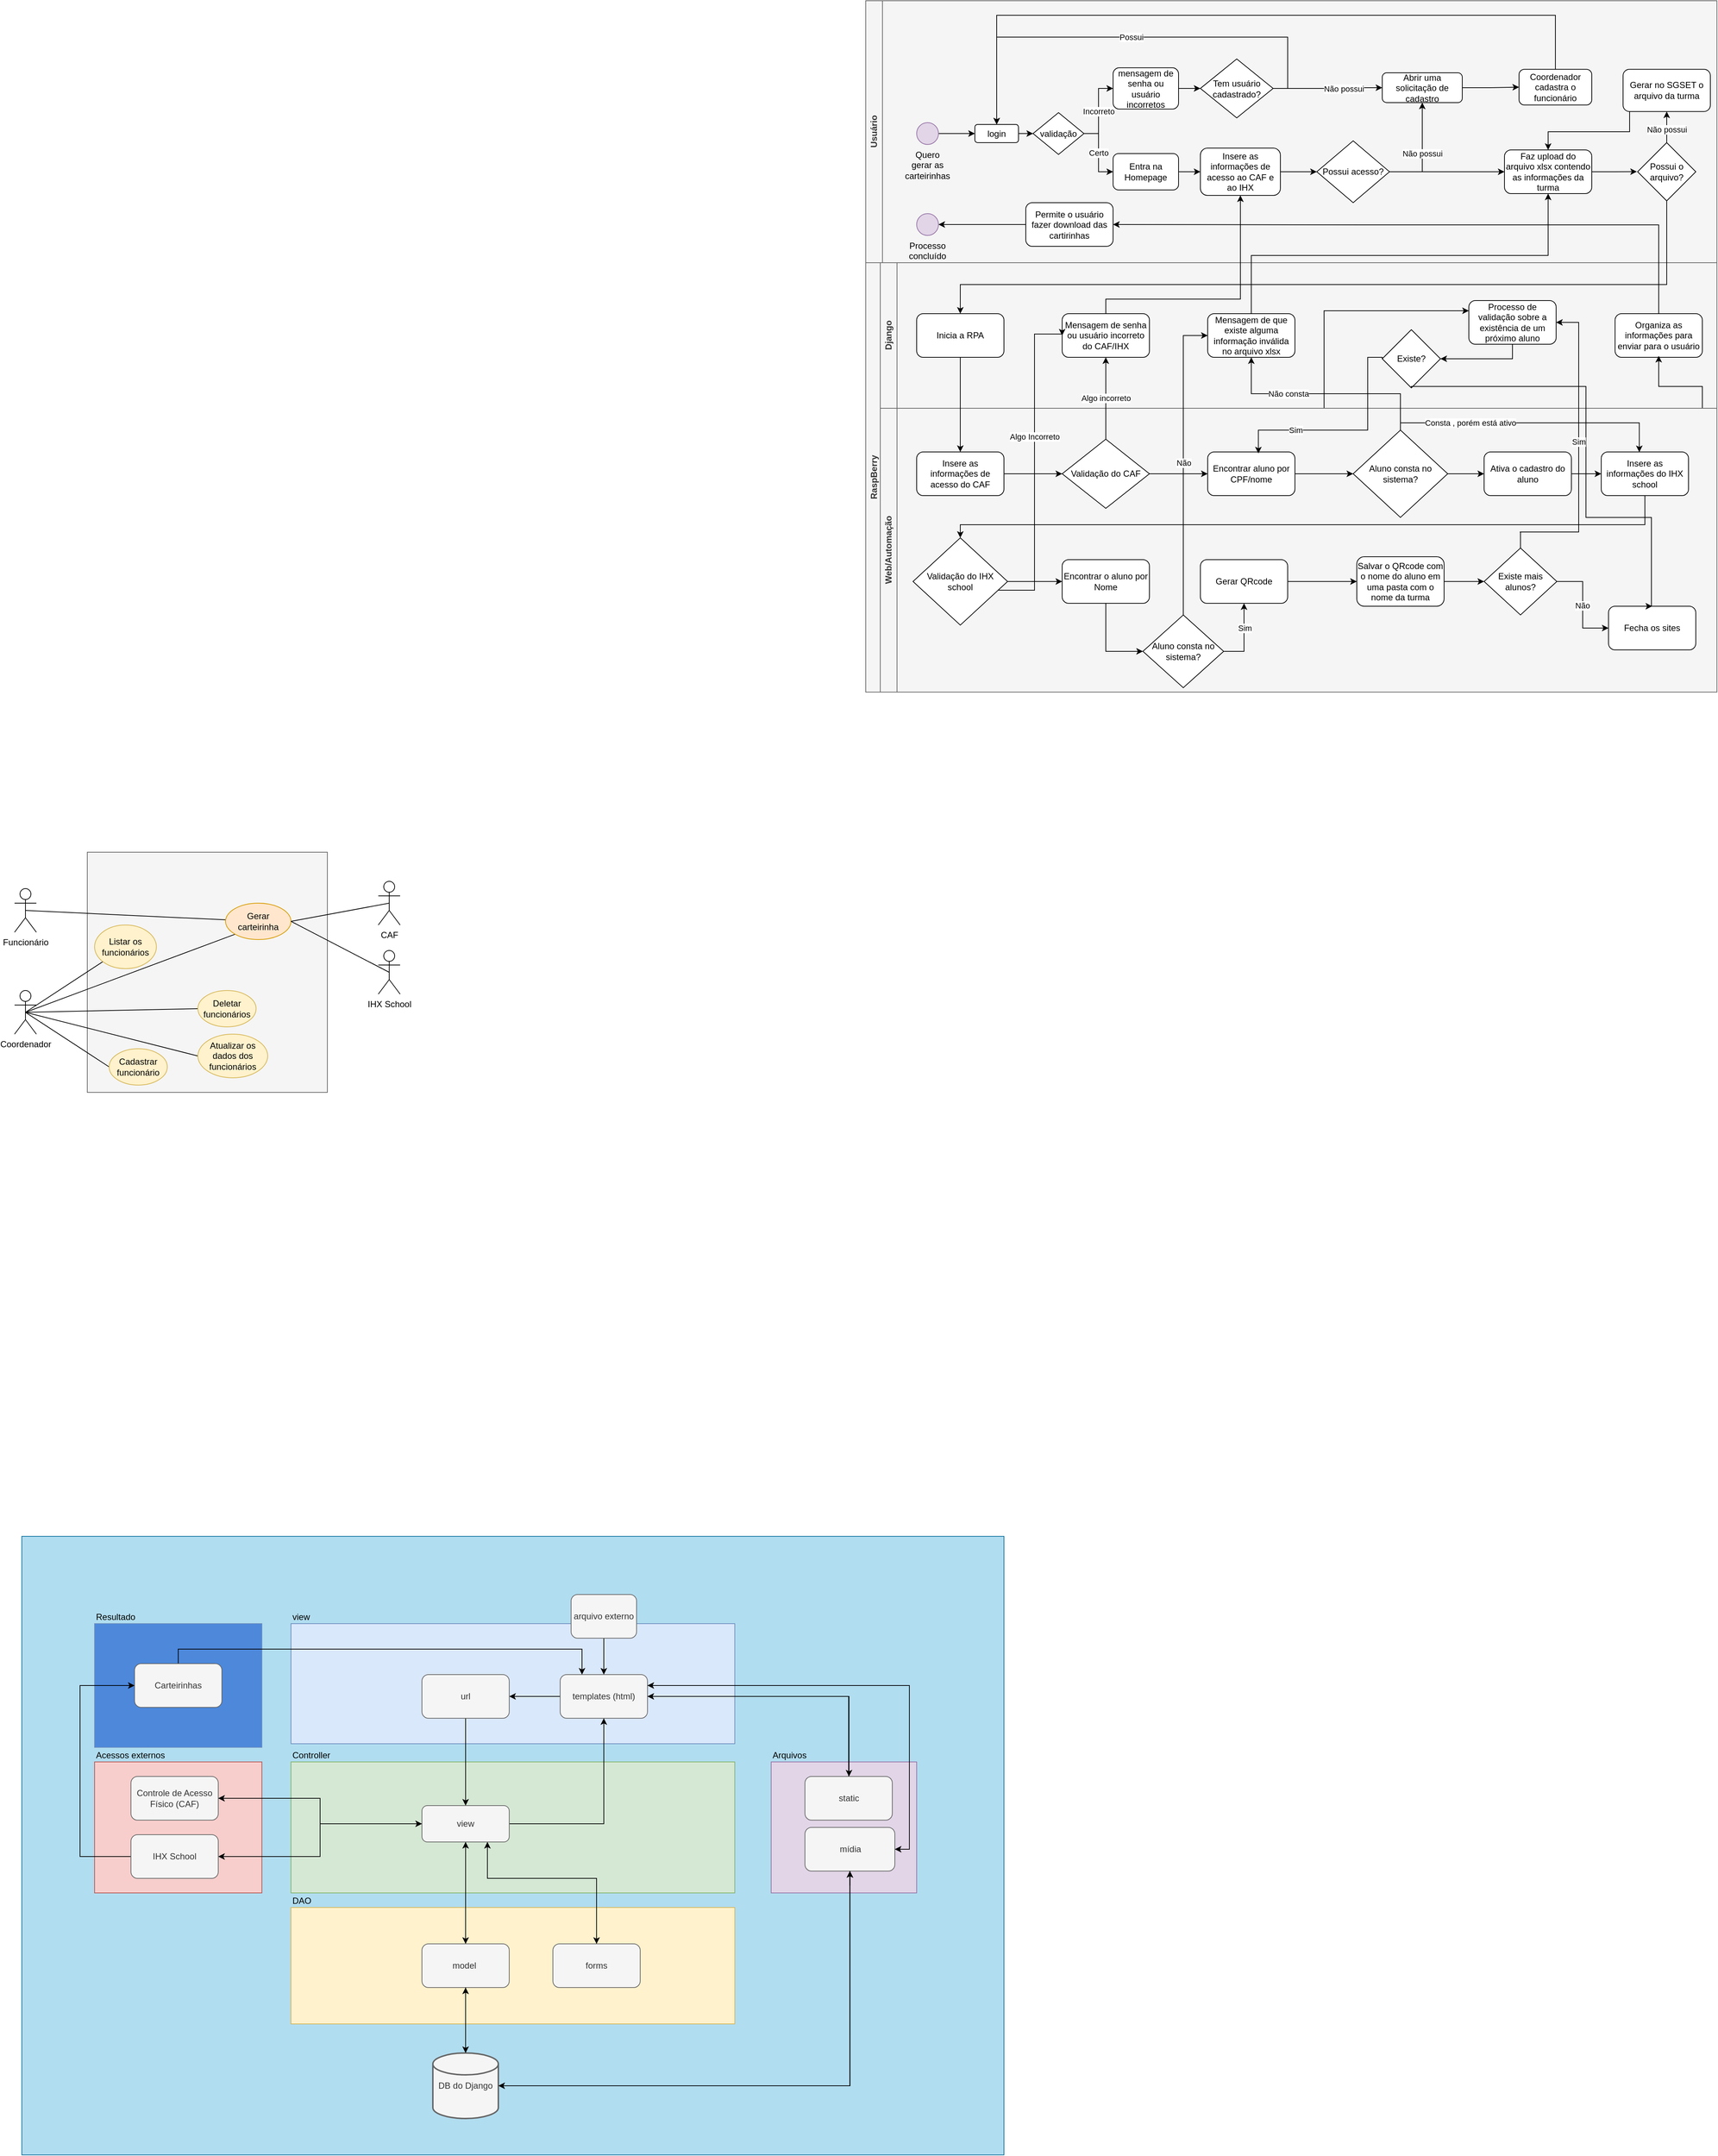 <mxfile version="24.7.7">
  <diagram name="Página-1" id="K47cS8L8qyV7MDAkbp4L">
    <mxGraphModel dx="1588" dy="3178" grid="1" gridSize="10" guides="1" tooltips="1" connect="1" arrows="1" fold="1" page="1" pageScale="1" pageWidth="827" pageHeight="1169" math="0" shadow="0">
      <root>
        <mxCell id="0" />
        <mxCell id="1" parent="0" />
        <mxCell id="-la2WB_F8Vb8T7POJKiH-5" value="" style="whiteSpace=wrap;html=1;aspect=fixed;fillColor=#f5f5f5;fontColor=#333333;strokeColor=#666666;" parent="1" vertex="1">
          <mxGeometry x="280" y="-1030" width="330" height="330" as="geometry" />
        </mxCell>
        <mxCell id="zuKYI21qZRDiknx12uTm-1" value="" style="rounded=0;whiteSpace=wrap;html=1;fillColor=#b1ddf0;strokeColor=#10739e;" parent="1" vertex="1">
          <mxGeometry x="190" y="-90" width="1350" height="850" as="geometry" />
        </mxCell>
        <mxCell id="qqIw4BZbV4iG1Tn0gZxv-82" value="Resultado" style="rounded=0;whiteSpace=wrap;html=1;fillColor=#4d88db;strokeColor=#6c8ebf;labelPosition=center;verticalLabelPosition=top;align=left;verticalAlign=bottom;" parent="1" vertex="1">
          <mxGeometry x="290" y="30" width="230" height="170" as="geometry" />
        </mxCell>
        <mxCell id="qqIw4BZbV4iG1Tn0gZxv-72" value="Acessos externos" style="rounded=0;whiteSpace=wrap;html=1;fillColor=#f8cecc;strokeColor=#b85450;labelPosition=center;verticalLabelPosition=top;align=left;verticalAlign=bottom;" parent="1" vertex="1">
          <mxGeometry x="290" y="220" width="230" height="180" as="geometry" />
        </mxCell>
        <mxCell id="qqIw4BZbV4iG1Tn0gZxv-50" value="Arquivos" style="rounded=0;whiteSpace=wrap;html=1;fillColor=#e1d5e7;strokeColor=#9673a6;labelPosition=center;verticalLabelPosition=top;align=left;verticalAlign=bottom;" parent="1" vertex="1">
          <mxGeometry x="1220" y="220" width="200" height="180" as="geometry" />
        </mxCell>
        <mxCell id="qqIw4BZbV4iG1Tn0gZxv-46" value="DAO" style="rounded=0;whiteSpace=wrap;html=1;fillColor=#fff2cc;strokeColor=#d6b656;labelPosition=center;verticalLabelPosition=top;align=left;verticalAlign=bottom;" parent="1" vertex="1">
          <mxGeometry x="560" y="420" width="610" height="160" as="geometry" />
        </mxCell>
        <mxCell id="qqIw4BZbV4iG1Tn0gZxv-44" value="Controller" style="rounded=0;whiteSpace=wrap;html=1;fillColor=#d5e8d4;strokeColor=#82b366;align=left;labelPosition=center;verticalLabelPosition=top;verticalAlign=bottom;" parent="1" vertex="1">
          <mxGeometry x="560" y="220" width="610" height="180" as="geometry" />
        </mxCell>
        <mxCell id="qqIw4BZbV4iG1Tn0gZxv-7" value="view" style="rounded=0;whiteSpace=wrap;html=1;fillColor=#dae8fc;strokeColor=#6c8ebf;align=left;labelPosition=center;verticalLabelPosition=top;verticalAlign=bottom;" parent="1" vertex="1">
          <mxGeometry x="560" y="30" width="610" height="165" as="geometry" />
        </mxCell>
        <mxCell id="qqIw4BZbV4iG1Tn0gZxv-38" style="edgeStyle=orthogonalEdgeStyle;rounded=0;orthogonalLoop=1;jettySize=auto;html=1;entryX=1;entryY=0.5;entryDx=0;entryDy=0;" parent="1" source="qqIw4BZbV4iG1Tn0gZxv-8" target="qqIw4BZbV4iG1Tn0gZxv-12" edge="1">
          <mxGeometry relative="1" as="geometry" />
        </mxCell>
        <mxCell id="qqIw4BZbV4iG1Tn0gZxv-48" style="edgeStyle=orthogonalEdgeStyle;rounded=0;orthogonalLoop=1;jettySize=auto;html=1;" parent="1" source="qqIw4BZbV4iG1Tn0gZxv-8" target="qqIw4BZbV4iG1Tn0gZxv-10" edge="1">
          <mxGeometry relative="1" as="geometry">
            <Array as="points">
              <mxPoint x="1327" y="130" />
            </Array>
          </mxGeometry>
        </mxCell>
        <mxCell id="qqIw4BZbV4iG1Tn0gZxv-63" style="edgeStyle=orthogonalEdgeStyle;rounded=0;orthogonalLoop=1;jettySize=auto;html=1;exitX=1;exitY=0.25;exitDx=0;exitDy=0;entryX=1;entryY=0.5;entryDx=0;entryDy=0;" parent="1" source="qqIw4BZbV4iG1Tn0gZxv-8" target="qqIw4BZbV4iG1Tn0gZxv-17" edge="1">
          <mxGeometry relative="1" as="geometry" />
        </mxCell>
        <mxCell id="qqIw4BZbV4iG1Tn0gZxv-8" value="templates (html)" style="rounded=1;whiteSpace=wrap;html=1;fillColor=#f5f5f5;fontColor=#333333;strokeColor=#666666;" parent="1" vertex="1">
          <mxGeometry x="930" y="100" width="120" height="60" as="geometry" />
        </mxCell>
        <mxCell id="qqIw4BZbV4iG1Tn0gZxv-60" style="edgeStyle=orthogonalEdgeStyle;rounded=0;orthogonalLoop=1;jettySize=auto;html=1;exitX=0.5;exitY=0;exitDx=0;exitDy=0;entryX=0.25;entryY=0;entryDx=0;entryDy=0;" parent="1" source="qqIw4BZbV4iG1Tn0gZxv-9" target="qqIw4BZbV4iG1Tn0gZxv-11" edge="1">
          <mxGeometry relative="1" as="geometry">
            <Array as="points">
              <mxPoint x="980" y="380" />
              <mxPoint x="830" y="380" />
            </Array>
          </mxGeometry>
        </mxCell>
        <mxCell id="qqIw4BZbV4iG1Tn0gZxv-9" value="forms" style="rounded=1;whiteSpace=wrap;html=1;fillColor=#f5f5f5;fontColor=#333333;strokeColor=#666666;" parent="1" vertex="1">
          <mxGeometry x="920" y="470" width="120" height="60" as="geometry" />
        </mxCell>
        <mxCell id="qqIw4BZbV4iG1Tn0gZxv-36" style="edgeStyle=orthogonalEdgeStyle;rounded=0;orthogonalLoop=1;jettySize=auto;html=1;" parent="1" source="qqIw4BZbV4iG1Tn0gZxv-10" target="qqIw4BZbV4iG1Tn0gZxv-8" edge="1">
          <mxGeometry relative="1" as="geometry">
            <Array as="points">
              <mxPoint x="1326" y="130" />
            </Array>
          </mxGeometry>
        </mxCell>
        <mxCell id="qqIw4BZbV4iG1Tn0gZxv-10" value="static" style="rounded=1;whiteSpace=wrap;html=1;fillColor=#f5f5f5;fontColor=#333333;strokeColor=#666666;" parent="1" vertex="1">
          <mxGeometry x="1266.5" y="240" width="120" height="60" as="geometry" />
        </mxCell>
        <mxCell id="qqIw4BZbV4iG1Tn0gZxv-57" style="edgeStyle=orthogonalEdgeStyle;rounded=0;orthogonalLoop=1;jettySize=auto;html=1;" parent="1" source="qqIw4BZbV4iG1Tn0gZxv-11" target="qqIw4BZbV4iG1Tn0gZxv-13" edge="1">
          <mxGeometry relative="1" as="geometry" />
        </mxCell>
        <mxCell id="qqIw4BZbV4iG1Tn0gZxv-59" style="edgeStyle=orthogonalEdgeStyle;rounded=0;orthogonalLoop=1;jettySize=auto;html=1;exitX=0.25;exitY=0;exitDx=0;exitDy=0;" parent="1" source="qqIw4BZbV4iG1Tn0gZxv-11" target="qqIw4BZbV4iG1Tn0gZxv-9" edge="1">
          <mxGeometry relative="1" as="geometry">
            <Array as="points">
              <mxPoint x="830" y="380" />
              <mxPoint x="980" y="380" />
            </Array>
          </mxGeometry>
        </mxCell>
        <mxCell id="qqIw4BZbV4iG1Tn0gZxv-67" style="edgeStyle=orthogonalEdgeStyle;rounded=0;orthogonalLoop=1;jettySize=auto;html=1;exitX=0;exitY=0.5;exitDx=0;exitDy=0;entryX=0.5;entryY=1;entryDx=0;entryDy=0;" parent="1" source="qqIw4BZbV4iG1Tn0gZxv-11" target="qqIw4BZbV4iG1Tn0gZxv-8" edge="1">
          <mxGeometry relative="1" as="geometry" />
        </mxCell>
        <mxCell id="qqIw4BZbV4iG1Tn0gZxv-77" style="edgeStyle=orthogonalEdgeStyle;rounded=0;orthogonalLoop=1;jettySize=auto;html=1;exitX=1;exitY=0.5;exitDx=0;exitDy=0;" parent="1" source="qqIw4BZbV4iG1Tn0gZxv-11" target="qqIw4BZbV4iG1Tn0gZxv-73" edge="1">
          <mxGeometry relative="1" as="geometry" />
        </mxCell>
        <mxCell id="qqIw4BZbV4iG1Tn0gZxv-81" style="edgeStyle=orthogonalEdgeStyle;rounded=0;orthogonalLoop=1;jettySize=auto;html=1;exitX=1;exitY=0.5;exitDx=0;exitDy=0;" parent="1" source="qqIw4BZbV4iG1Tn0gZxv-11" target="qqIw4BZbV4iG1Tn0gZxv-74" edge="1">
          <mxGeometry relative="1" as="geometry" />
        </mxCell>
        <mxCell id="qqIw4BZbV4iG1Tn0gZxv-11" value="view" style="rounded=1;whiteSpace=wrap;html=1;direction=west;fillColor=#f5f5f5;fontColor=#333333;strokeColor=#666666;" parent="1" vertex="1">
          <mxGeometry x="740" y="280" width="120" height="50" as="geometry" />
        </mxCell>
        <mxCell id="qqIw4BZbV4iG1Tn0gZxv-39" style="edgeStyle=orthogonalEdgeStyle;rounded=0;orthogonalLoop=1;jettySize=auto;html=1;" parent="1" source="qqIw4BZbV4iG1Tn0gZxv-12" target="qqIw4BZbV4iG1Tn0gZxv-11" edge="1">
          <mxGeometry relative="1" as="geometry" />
        </mxCell>
        <mxCell id="qqIw4BZbV4iG1Tn0gZxv-12" value="url" style="rounded=1;whiteSpace=wrap;html=1;fillColor=#f5f5f5;fontColor=#333333;strokeColor=#666666;" parent="1" vertex="1">
          <mxGeometry x="740" y="100" width="120" height="60" as="geometry" />
        </mxCell>
        <mxCell id="qqIw4BZbV4iG1Tn0gZxv-58" style="edgeStyle=orthogonalEdgeStyle;rounded=0;orthogonalLoop=1;jettySize=auto;html=1;exitX=0.5;exitY=0;exitDx=0;exitDy=0;" parent="1" source="qqIw4BZbV4iG1Tn0gZxv-13" target="qqIw4BZbV4iG1Tn0gZxv-11" edge="1">
          <mxGeometry relative="1" as="geometry" />
        </mxCell>
        <mxCell id="qqIw4BZbV4iG1Tn0gZxv-13" value="model&amp;nbsp;" style="rounded=1;whiteSpace=wrap;html=1;fillColor=#f5f5f5;fontColor=#333333;strokeColor=#666666;" parent="1" vertex="1">
          <mxGeometry x="740" y="470" width="120" height="60" as="geometry" />
        </mxCell>
        <mxCell id="qqIw4BZbV4iG1Tn0gZxv-41" style="edgeStyle=orthogonalEdgeStyle;rounded=0;orthogonalLoop=1;jettySize=auto;html=1;entryX=0.5;entryY=1;entryDx=0;entryDy=0;" parent="1" source="qqIw4BZbV4iG1Tn0gZxv-15" target="qqIw4BZbV4iG1Tn0gZxv-13" edge="1">
          <mxGeometry relative="1" as="geometry" />
        </mxCell>
        <mxCell id="qqIw4BZbV4iG1Tn0gZxv-52" style="edgeStyle=orthogonalEdgeStyle;rounded=0;orthogonalLoop=1;jettySize=auto;html=1;entryX=0.5;entryY=1;entryDx=0;entryDy=0;" parent="1" source="qqIw4BZbV4iG1Tn0gZxv-15" target="qqIw4BZbV4iG1Tn0gZxv-17" edge="1">
          <mxGeometry relative="1" as="geometry" />
        </mxCell>
        <mxCell id="qqIw4BZbV4iG1Tn0gZxv-15" value="DB do Django" style="strokeWidth=2;html=1;shape=mxgraph.flowchart.database;whiteSpace=wrap;fillColor=#f5f5f5;fontColor=#333333;strokeColor=#666666;" parent="1" vertex="1">
          <mxGeometry x="755" y="620" width="90" height="90" as="geometry" />
        </mxCell>
        <mxCell id="qqIw4BZbV4iG1Tn0gZxv-64" style="edgeStyle=orthogonalEdgeStyle;rounded=0;orthogonalLoop=1;jettySize=auto;html=1;exitX=1;exitY=0.5;exitDx=0;exitDy=0;entryX=1;entryY=0.25;entryDx=0;entryDy=0;" parent="1" source="qqIw4BZbV4iG1Tn0gZxv-17" target="qqIw4BZbV4iG1Tn0gZxv-8" edge="1">
          <mxGeometry relative="1" as="geometry" />
        </mxCell>
        <mxCell id="qqIw4BZbV4iG1Tn0gZxv-17" value="mídia" style="rounded=1;whiteSpace=wrap;html=1;fillColor=#f5f5f5;fontColor=#333333;strokeColor=#666666;" parent="1" vertex="1">
          <mxGeometry x="1266.5" y="310" width="123.5" height="60" as="geometry" />
        </mxCell>
        <mxCell id="qqIw4BZbV4iG1Tn0gZxv-35" value="" style="edgeStyle=orthogonalEdgeStyle;rounded=0;orthogonalLoop=1;jettySize=auto;html=1;" parent="1" source="qqIw4BZbV4iG1Tn0gZxv-18" target="qqIw4BZbV4iG1Tn0gZxv-8" edge="1">
          <mxGeometry relative="1" as="geometry" />
        </mxCell>
        <mxCell id="qqIw4BZbV4iG1Tn0gZxv-18" value="arquivo externo" style="rounded=1;whiteSpace=wrap;html=1;fillColor=#f5f5f5;fontColor=#333333;strokeColor=#666666;" parent="1" vertex="1">
          <mxGeometry x="945" y="-10" width="90" height="60" as="geometry" />
        </mxCell>
        <mxCell id="qqIw4BZbV4iG1Tn0gZxv-40" style="edgeStyle=orthogonalEdgeStyle;rounded=0;orthogonalLoop=1;jettySize=auto;html=1;entryX=0.5;entryY=0;entryDx=0;entryDy=0;entryPerimeter=0;" parent="1" source="qqIw4BZbV4iG1Tn0gZxv-13" target="qqIw4BZbV4iG1Tn0gZxv-15" edge="1">
          <mxGeometry relative="1" as="geometry" />
        </mxCell>
        <mxCell id="qqIw4BZbV4iG1Tn0gZxv-45" style="edgeStyle=orthogonalEdgeStyle;rounded=0;orthogonalLoop=1;jettySize=auto;html=1;exitX=0.5;exitY=1;exitDx=0;exitDy=0;" parent="1" source="qqIw4BZbV4iG1Tn0gZxv-17" target="qqIw4BZbV4iG1Tn0gZxv-17" edge="1">
          <mxGeometry relative="1" as="geometry" />
        </mxCell>
        <mxCell id="qqIw4BZbV4iG1Tn0gZxv-51" style="edgeStyle=orthogonalEdgeStyle;rounded=0;orthogonalLoop=1;jettySize=auto;html=1;exitX=0.5;exitY=1;exitDx=0;exitDy=0;entryX=1;entryY=0.5;entryDx=0;entryDy=0;entryPerimeter=0;" parent="1" source="qqIw4BZbV4iG1Tn0gZxv-17" target="qqIw4BZbV4iG1Tn0gZxv-15" edge="1">
          <mxGeometry relative="1" as="geometry" />
        </mxCell>
        <mxCell id="qqIw4BZbV4iG1Tn0gZxv-76" style="edgeStyle=orthogonalEdgeStyle;rounded=0;orthogonalLoop=1;jettySize=auto;html=1;exitX=1;exitY=0.5;exitDx=0;exitDy=0;entryX=1;entryY=0.5;entryDx=0;entryDy=0;" parent="1" source="qqIw4BZbV4iG1Tn0gZxv-73" target="qqIw4BZbV4iG1Tn0gZxv-11" edge="1">
          <mxGeometry relative="1" as="geometry" />
        </mxCell>
        <mxCell id="qqIw4BZbV4iG1Tn0gZxv-73" value="&lt;span class=&quot;notion-enable-hover&quot; data-token-index=&quot;0&quot; style=&quot;&quot;&gt;Controle de Acesso Físico (CAF)&lt;/span&gt;" style="rounded=1;whiteSpace=wrap;html=1;fillColor=#f5f5f5;fontColor=#333333;strokeColor=#666666;" parent="1" vertex="1">
          <mxGeometry x="340" y="240" width="120" height="60" as="geometry" />
        </mxCell>
        <mxCell id="qqIw4BZbV4iG1Tn0gZxv-84" style="edgeStyle=orthogonalEdgeStyle;rounded=0;orthogonalLoop=1;jettySize=auto;html=1;exitX=0;exitY=0.5;exitDx=0;exitDy=0;entryX=0;entryY=0.5;entryDx=0;entryDy=0;" parent="1" source="qqIw4BZbV4iG1Tn0gZxv-74" target="qqIw4BZbV4iG1Tn0gZxv-83" edge="1">
          <mxGeometry relative="1" as="geometry">
            <Array as="points">
              <mxPoint x="270" y="350" />
              <mxPoint x="270" y="115" />
            </Array>
          </mxGeometry>
        </mxCell>
        <mxCell id="qqIw4BZbV4iG1Tn0gZxv-74" value="&lt;br&gt;&lt;span class=&quot;notion-enable-hover&quot; data-token-index=&quot;0&quot; style=&quot;&quot;&gt;IHX School&lt;/span&gt;&lt;div&gt;&lt;br/&gt;&lt;/div&gt;" style="rounded=1;whiteSpace=wrap;html=1;fillColor=#f5f5f5;fontColor=#333333;strokeColor=#666666;" parent="1" vertex="1">
          <mxGeometry x="340" y="320" width="120" height="60" as="geometry" />
        </mxCell>
        <mxCell id="qqIw4BZbV4iG1Tn0gZxv-85" style="edgeStyle=orthogonalEdgeStyle;rounded=0;orthogonalLoop=1;jettySize=auto;html=1;exitX=0.5;exitY=0;exitDx=0;exitDy=0;entryX=0.25;entryY=0;entryDx=0;entryDy=0;" parent="1" source="qqIw4BZbV4iG1Tn0gZxv-83" target="qqIw4BZbV4iG1Tn0gZxv-8" edge="1">
          <mxGeometry relative="1" as="geometry" />
        </mxCell>
        <mxCell id="qqIw4BZbV4iG1Tn0gZxv-83" value="Carteirinhas" style="rounded=1;whiteSpace=wrap;html=1;fillColor=#f5f5f5;fontColor=#333333;strokeColor=#666666;" parent="1" vertex="1">
          <mxGeometry x="345" y="85" width="120" height="60" as="geometry" />
        </mxCell>
        <mxCell id="-la2WB_F8Vb8T7POJKiH-29" style="rounded=0;orthogonalLoop=1;jettySize=auto;html=1;exitX=0.5;exitY=0.5;exitDx=0;exitDy=0;exitPerimeter=0;endArrow=none;endFill=0;" parent="1" source="-la2WB_F8Vb8T7POJKiH-1" target="-la2WB_F8Vb8T7POJKiH-28" edge="1">
          <mxGeometry relative="1" as="geometry" />
        </mxCell>
        <mxCell id="-la2WB_F8Vb8T7POJKiH-1" value="Funcionário" style="shape=umlActor;verticalLabelPosition=bottom;verticalAlign=top;html=1;outlineConnect=0;" parent="1" vertex="1">
          <mxGeometry x="180" y="-980" width="30" height="60" as="geometry" />
        </mxCell>
        <mxCell id="-la2WB_F8Vb8T7POJKiH-13" style="rounded=0;orthogonalLoop=1;jettySize=auto;html=1;exitX=0.5;exitY=0.5;exitDx=0;exitDy=0;exitPerimeter=0;entryX=0;entryY=0.5;entryDx=0;entryDy=0;fillColor=#f8cecc;strokeColor=#000000;endArrow=none;endFill=0;" parent="1" source="-la2WB_F8Vb8T7POJKiH-4" target="-la2WB_F8Vb8T7POJKiH-10" edge="1">
          <mxGeometry relative="1" as="geometry" />
        </mxCell>
        <mxCell id="-la2WB_F8Vb8T7POJKiH-25" style="rounded=0;orthogonalLoop=1;jettySize=auto;html=1;exitX=0.5;exitY=0.5;exitDx=0;exitDy=0;exitPerimeter=0;endArrow=none;endFill=0;" parent="1" source="-la2WB_F8Vb8T7POJKiH-4" target="-la2WB_F8Vb8T7POJKiH-20" edge="1">
          <mxGeometry relative="1" as="geometry" />
        </mxCell>
        <mxCell id="-la2WB_F8Vb8T7POJKiH-26" style="rounded=0;orthogonalLoop=1;jettySize=auto;html=1;exitX=0.5;exitY=0.5;exitDx=0;exitDy=0;exitPerimeter=0;entryX=0;entryY=0.5;entryDx=0;entryDy=0;endArrow=none;endFill=0;" parent="1" source="-la2WB_F8Vb8T7POJKiH-4" target="-la2WB_F8Vb8T7POJKiH-23" edge="1">
          <mxGeometry relative="1" as="geometry" />
        </mxCell>
        <mxCell id="-la2WB_F8Vb8T7POJKiH-27" style="rounded=0;orthogonalLoop=1;jettySize=auto;html=1;exitX=0.5;exitY=0.5;exitDx=0;exitDy=0;exitPerimeter=0;entryX=0;entryY=0.5;entryDx=0;entryDy=0;endArrow=none;endFill=0;" parent="1" source="-la2WB_F8Vb8T7POJKiH-4" target="-la2WB_F8Vb8T7POJKiH-22" edge="1">
          <mxGeometry relative="1" as="geometry" />
        </mxCell>
        <mxCell id="-la2WB_F8Vb8T7POJKiH-30" style="rounded=0;orthogonalLoop=1;jettySize=auto;html=1;exitX=0.5;exitY=0.5;exitDx=0;exitDy=0;exitPerimeter=0;entryX=0;entryY=1;entryDx=0;entryDy=0;endArrow=none;endFill=0;" parent="1" source="-la2WB_F8Vb8T7POJKiH-4" target="-la2WB_F8Vb8T7POJKiH-28" edge="1">
          <mxGeometry relative="1" as="geometry" />
        </mxCell>
        <mxCell id="-la2WB_F8Vb8T7POJKiH-4" value="Coordenador" style="shape=umlActor;verticalLabelPosition=bottom;verticalAlign=top;html=1;outlineConnect=0;" parent="1" vertex="1">
          <mxGeometry x="180" y="-840" width="30" height="60" as="geometry" />
        </mxCell>
        <mxCell id="-la2WB_F8Vb8T7POJKiH-10" value="Cadastrar&lt;div&gt;funcionário&lt;/div&gt;" style="ellipse;whiteSpace=wrap;html=1;fillColor=#fff2cc;strokeColor=#d6b656;" parent="1" vertex="1">
          <mxGeometry x="310" y="-760" width="80" height="50" as="geometry" />
        </mxCell>
        <mxCell id="-la2WB_F8Vb8T7POJKiH-20" value="Listar os funcionários" style="ellipse;whiteSpace=wrap;html=1;fillColor=#fff2cc;strokeColor=#d6b656;" parent="1" vertex="1">
          <mxGeometry x="290" y="-930" width="85" height="60" as="geometry" />
        </mxCell>
        <mxCell id="-la2WB_F8Vb8T7POJKiH-22" value="Atualizar os dados dos funcionários" style="ellipse;whiteSpace=wrap;html=1;fillColor=#fff2cc;strokeColor=#d6b656;" parent="1" vertex="1">
          <mxGeometry x="432" y="-780" width="96" height="60" as="geometry" />
        </mxCell>
        <mxCell id="-la2WB_F8Vb8T7POJKiH-23" value="Deletar funcionários" style="ellipse;whiteSpace=wrap;html=1;fillColor=#fff2cc;strokeColor=#d6b656;" parent="1" vertex="1">
          <mxGeometry x="432" y="-840" width="80" height="50" as="geometry" />
        </mxCell>
        <mxCell id="-la2WB_F8Vb8T7POJKiH-28" value="Gerar carteirinha" style="ellipse;whiteSpace=wrap;html=1;fillColor=#ffe6cc;strokeColor=#d79b00;" parent="1" vertex="1">
          <mxGeometry x="470" y="-960" width="90" height="50" as="geometry" />
        </mxCell>
        <mxCell id="-la2WB_F8Vb8T7POJKiH-31" style="edgeStyle=orthogonalEdgeStyle;rounded=0;orthogonalLoop=1;jettySize=auto;html=1;exitX=0.5;exitY=1;exitDx=0;exitDy=0;" parent="1" source="-la2WB_F8Vb8T7POJKiH-28" target="-la2WB_F8Vb8T7POJKiH-28" edge="1">
          <mxGeometry relative="1" as="geometry" />
        </mxCell>
        <mxCell id="-la2WB_F8Vb8T7POJKiH-32" value="CAF" style="shape=umlActor;verticalLabelPosition=bottom;verticalAlign=top;html=1;outlineConnect=0;" parent="1" vertex="1">
          <mxGeometry x="680" y="-990" width="30" height="60" as="geometry" />
        </mxCell>
        <mxCell id="-la2WB_F8Vb8T7POJKiH-36" style="rounded=0;orthogonalLoop=1;jettySize=auto;html=1;exitX=0.5;exitY=0.5;exitDx=0;exitDy=0;exitPerimeter=0;entryX=1;entryY=0.5;entryDx=0;entryDy=0;endArrow=none;endFill=0;" parent="1" source="-la2WB_F8Vb8T7POJKiH-33" target="-la2WB_F8Vb8T7POJKiH-28" edge="1">
          <mxGeometry relative="1" as="geometry" />
        </mxCell>
        <mxCell id="-la2WB_F8Vb8T7POJKiH-33" value="IHX School" style="shape=umlActor;verticalLabelPosition=bottom;verticalAlign=top;html=1;outlineConnect=0;" parent="1" vertex="1">
          <mxGeometry x="680" y="-895" width="30" height="60" as="geometry" />
        </mxCell>
        <mxCell id="-la2WB_F8Vb8T7POJKiH-35" style="rounded=0;orthogonalLoop=1;jettySize=auto;html=1;exitX=1;exitY=0.5;exitDx=0;exitDy=0;entryX=0.5;entryY=0.5;entryDx=0;entryDy=0;entryPerimeter=0;endArrow=none;endFill=0;" parent="1" source="-la2WB_F8Vb8T7POJKiH-28" target="-la2WB_F8Vb8T7POJKiH-32" edge="1">
          <mxGeometry relative="1" as="geometry" />
        </mxCell>
        <mxCell id="PlBcJ14bGUxrVXRC0I0A-58" value="RaspBerry" style="swimlane;horizontal=0;whiteSpace=wrap;html=1;swimlaneFillColor=#f5f5f5;fillColor=#f5f5f5;fontColor=#333333;strokeColor=#666666;" parent="1" vertex="1">
          <mxGeometry x="1350" y="-1840" width="1170" height="590" as="geometry" />
        </mxCell>
        <mxCell id="PlBcJ14bGUxrVXRC0I0A-60" value="Django" style="swimlane;horizontal=0;whiteSpace=wrap;html=1;swimlaneFillColor=#f5f5f5;fillColor=#f5f5f5;fontColor=#333333;strokeColor=#666666;" parent="PlBcJ14bGUxrVXRC0I0A-58" vertex="1">
          <mxGeometry x="20" width="1150" height="200" as="geometry" />
        </mxCell>
        <mxCell id="PlBcJ14bGUxrVXRC0I0A-67" value="Inicia a RPA" style="rounded=1;whiteSpace=wrap;html=1;" parent="PlBcJ14bGUxrVXRC0I0A-60" vertex="1">
          <mxGeometry x="50" y="70" width="120" height="60" as="geometry" />
        </mxCell>
        <mxCell id="PlBcJ14bGUxrVXRC0I0A-73" value="Mensagem de senha ou usuário incorreto do CAF/IHX" style="rounded=1;whiteSpace=wrap;html=1;" parent="PlBcJ14bGUxrVXRC0I0A-60" vertex="1">
          <mxGeometry x="250" y="70" width="120" height="60" as="geometry" />
        </mxCell>
        <mxCell id="_XxwBsFJrFW_6u2PjJj5-1" value="Mensagem de que existe alguma informação inválida no arquivo xlsx" style="rounded=1;whiteSpace=wrap;html=1;" vertex="1" parent="PlBcJ14bGUxrVXRC0I0A-60">
          <mxGeometry x="450" y="70" width="120" height="60" as="geometry" />
        </mxCell>
        <mxCell id="_XxwBsFJrFW_6u2PjJj5-26" value="Organiza as informações para enviar para o usuário" style="rounded=1;whiteSpace=wrap;html=1;" vertex="1" parent="PlBcJ14bGUxrVXRC0I0A-60">
          <mxGeometry x="1010" y="70" width="120" height="60" as="geometry" />
        </mxCell>
        <mxCell id="_XxwBsFJrFW_6u2PjJj5-45" style="edgeStyle=orthogonalEdgeStyle;rounded=0;orthogonalLoop=1;jettySize=auto;html=1;exitX=0.5;exitY=1;exitDx=0;exitDy=0;entryX=1;entryY=0.5;entryDx=0;entryDy=0;" edge="1" parent="PlBcJ14bGUxrVXRC0I0A-60" source="_XxwBsFJrFW_6u2PjJj5-4" target="_XxwBsFJrFW_6u2PjJj5-44">
          <mxGeometry relative="1" as="geometry" />
        </mxCell>
        <mxCell id="_XxwBsFJrFW_6u2PjJj5-4" value="Processo de validação sobre a existência de um próximo aluno" style="rounded=1;whiteSpace=wrap;html=1;" vertex="1" parent="PlBcJ14bGUxrVXRC0I0A-60">
          <mxGeometry x="809" y="52" width="120" height="60" as="geometry" />
        </mxCell>
        <mxCell id="_XxwBsFJrFW_6u2PjJj5-44" value="Existe?" style="rhombus;whiteSpace=wrap;html=1;" vertex="1" parent="PlBcJ14bGUxrVXRC0I0A-60">
          <mxGeometry x="690" y="92" width="80" height="80" as="geometry" />
        </mxCell>
        <mxCell id="_XxwBsFJrFW_6u2PjJj5-25" style="edgeStyle=orthogonalEdgeStyle;rounded=0;orthogonalLoop=1;jettySize=auto;html=1;" edge="1" parent="PlBcJ14bGUxrVXRC0I0A-58" source="_XxwBsFJrFW_6u2PjJj5-22">
          <mxGeometry relative="1" as="geometry">
            <mxPoint x="1090" y="128" as="targetPoint" />
            <Array as="points">
              <mxPoint x="1071" y="400" />
              <mxPoint x="1150" y="400" />
              <mxPoint x="1150" y="170" />
              <mxPoint x="1090" y="170" />
            </Array>
          </mxGeometry>
        </mxCell>
        <mxCell id="_XxwBsFJrFW_6u2PjJj5-43" value="Consta, mas a carteirinha já foi gerada" style="edgeStyle=orthogonalEdgeStyle;rounded=0;orthogonalLoop=1;jettySize=auto;html=1;entryX=0;entryY=0.25;entryDx=0;entryDy=0;" edge="1" parent="PlBcJ14bGUxrVXRC0I0A-58">
          <mxGeometry x="-0.296" relative="1" as="geometry">
            <mxPoint x="491" y="535" as="sourcePoint" />
            <mxPoint x="829" y="66" as="targetPoint" />
            <Array as="points">
              <mxPoint x="630" y="535" />
              <mxPoint x="630" y="66" />
            </Array>
            <mxPoint y="1" as="offset" />
          </mxGeometry>
        </mxCell>
        <mxCell id="PlBcJ14bGUxrVXRC0I0A-2" value="Usuário" style="swimlane;horizontal=0;whiteSpace=wrap;html=1;glass=0;rounded=0;fillColor=#f5f5f5;fontColor=#333333;strokeColor=#666666;swimlaneFillColor=#f5f5f5;" parent="1" vertex="1">
          <mxGeometry x="1350" y="-2200" width="1170" height="360" as="geometry" />
        </mxCell>
        <mxCell id="PlBcJ14bGUxrVXRC0I0A-24" style="edgeStyle=orthogonalEdgeStyle;rounded=0;orthogonalLoop=1;jettySize=auto;html=1;exitX=1;exitY=0.5;exitDx=0;exitDy=0;entryX=0;entryY=0.5;entryDx=0;entryDy=0;fillColor=#f8cecc;strokeColor=#000000;" parent="PlBcJ14bGUxrVXRC0I0A-2" source="PlBcJ14bGUxrVXRC0I0A-17" target="PlBcJ14bGUxrVXRC0I0A-22" edge="1">
          <mxGeometry relative="1" as="geometry" />
        </mxCell>
        <mxCell id="PlBcJ14bGUxrVXRC0I0A-28" value="Não possui" style="edgeLabel;html=1;align=center;verticalAlign=middle;resizable=0;points=[];" parent="PlBcJ14bGUxrVXRC0I0A-24" vertex="1" connectable="0">
          <mxGeometry x="0.297" y="-1" relative="1" as="geometry">
            <mxPoint as="offset" />
          </mxGeometry>
        </mxCell>
        <mxCell id="PlBcJ14bGUxrVXRC0I0A-9" style="edgeStyle=orthogonalEdgeStyle;rounded=0;orthogonalLoop=1;jettySize=auto;html=1;exitX=1;exitY=0.5;exitDx=0;exitDy=0;entryX=0;entryY=0.5;entryDx=0;entryDy=0;" parent="PlBcJ14bGUxrVXRC0I0A-2" source="PlBcJ14bGUxrVXRC0I0A-5" target="PlBcJ14bGUxrVXRC0I0A-7" edge="1">
          <mxGeometry relative="1" as="geometry" />
        </mxCell>
        <mxCell id="PlBcJ14bGUxrVXRC0I0A-5" value="Quero gerar as carteirinhas" style="ellipse;whiteSpace=wrap;html=1;aspect=fixed;fillColor=#e1d5e7;strokeColor=#9673a6;labelPosition=center;verticalLabelPosition=bottom;align=center;verticalAlign=top;" parent="PlBcJ14bGUxrVXRC0I0A-2" vertex="1">
          <mxGeometry x="70" y="167.5" width="30" height="30" as="geometry" />
        </mxCell>
        <mxCell id="PlBcJ14bGUxrVXRC0I0A-40" style="edgeStyle=orthogonalEdgeStyle;rounded=0;orthogonalLoop=1;jettySize=auto;html=1;exitX=1;exitY=0.5;exitDx=0;exitDy=0;entryX=0;entryY=0.5;entryDx=0;entryDy=0;" parent="PlBcJ14bGUxrVXRC0I0A-2" source="PlBcJ14bGUxrVXRC0I0A-7" target="PlBcJ14bGUxrVXRC0I0A-8" edge="1">
          <mxGeometry relative="1" as="geometry" />
        </mxCell>
        <mxCell id="PlBcJ14bGUxrVXRC0I0A-7" value="login" style="rounded=1;whiteSpace=wrap;html=1;" parent="PlBcJ14bGUxrVXRC0I0A-2" vertex="1">
          <mxGeometry x="150" y="170" width="60" height="25" as="geometry" />
        </mxCell>
        <mxCell id="PlBcJ14bGUxrVXRC0I0A-12" value="Incorreto" style="edgeStyle=orthogonalEdgeStyle;rounded=0;orthogonalLoop=1;jettySize=auto;html=1;exitX=1;exitY=0.5;exitDx=0;exitDy=0;entryX=0;entryY=0.5;entryDx=0;entryDy=0;fillColor=#d5e8d4;strokeColor=#000000;" parent="PlBcJ14bGUxrVXRC0I0A-2" source="PlBcJ14bGUxrVXRC0I0A-8" target="PlBcJ14bGUxrVXRC0I0A-11" edge="1">
          <mxGeometry relative="1" as="geometry" />
        </mxCell>
        <mxCell id="PlBcJ14bGUxrVXRC0I0A-15" value="Certo" style="edgeStyle=orthogonalEdgeStyle;rounded=0;orthogonalLoop=1;jettySize=auto;html=1;exitX=1;exitY=0.5;exitDx=0;exitDy=0;entryX=0;entryY=0.5;entryDx=0;entryDy=0;" parent="PlBcJ14bGUxrVXRC0I0A-2" source="PlBcJ14bGUxrVXRC0I0A-8" target="PlBcJ14bGUxrVXRC0I0A-14" edge="1">
          <mxGeometry relative="1" as="geometry" />
        </mxCell>
        <mxCell id="PlBcJ14bGUxrVXRC0I0A-8" value="validação" style="rhombus;whiteSpace=wrap;html=1;" parent="PlBcJ14bGUxrVXRC0I0A-2" vertex="1">
          <mxGeometry x="230" y="153.75" width="70" height="57.5" as="geometry" />
        </mxCell>
        <mxCell id="PlBcJ14bGUxrVXRC0I0A-19" style="edgeStyle=orthogonalEdgeStyle;rounded=0;orthogonalLoop=1;jettySize=auto;html=1;entryX=0;entryY=0.5;entryDx=0;entryDy=0;" parent="PlBcJ14bGUxrVXRC0I0A-2" source="PlBcJ14bGUxrVXRC0I0A-11" target="PlBcJ14bGUxrVXRC0I0A-17" edge="1">
          <mxGeometry relative="1" as="geometry" />
        </mxCell>
        <mxCell id="PlBcJ14bGUxrVXRC0I0A-11" value="mensagem de senha ou&lt;div&gt;usuário incorretos&lt;/div&gt;" style="rounded=1;whiteSpace=wrap;html=1;" parent="PlBcJ14bGUxrVXRC0I0A-2" vertex="1">
          <mxGeometry x="340" y="92.13" width="90" height="56.75" as="geometry" />
        </mxCell>
        <mxCell id="PlBcJ14bGUxrVXRC0I0A-34" style="edgeStyle=orthogonalEdgeStyle;rounded=0;orthogonalLoop=1;jettySize=auto;html=1;entryX=0;entryY=0.5;entryDx=0;entryDy=0;" parent="PlBcJ14bGUxrVXRC0I0A-2" source="PlBcJ14bGUxrVXRC0I0A-14" target="PlBcJ14bGUxrVXRC0I0A-33" edge="1">
          <mxGeometry relative="1" as="geometry" />
        </mxCell>
        <mxCell id="PlBcJ14bGUxrVXRC0I0A-14" value="Entra na Homepage" style="rounded=1;whiteSpace=wrap;html=1;" parent="PlBcJ14bGUxrVXRC0I0A-2" vertex="1">
          <mxGeometry x="340" y="210" width="90" height="50" as="geometry" />
        </mxCell>
        <mxCell id="PlBcJ14bGUxrVXRC0I0A-21" value="Possui" style="edgeStyle=orthogonalEdgeStyle;rounded=0;orthogonalLoop=1;jettySize=auto;html=1;exitX=1;exitY=0.5;exitDx=0;exitDy=0;fillColor=#d5e8d4;strokeColor=#000000;fontColor=#000000;" parent="PlBcJ14bGUxrVXRC0I0A-2" source="PlBcJ14bGUxrVXRC0I0A-17" target="PlBcJ14bGUxrVXRC0I0A-7" edge="1">
          <mxGeometry relative="1" as="geometry">
            <Array as="points">
              <mxPoint x="580" y="121" />
              <mxPoint x="580" y="50" />
              <mxPoint x="180" y="50" />
            </Array>
          </mxGeometry>
        </mxCell>
        <mxCell id="PlBcJ14bGUxrVXRC0I0A-17" value="Tem usuário cadastrado?" style="rhombus;whiteSpace=wrap;html=1;" parent="PlBcJ14bGUxrVXRC0I0A-2" vertex="1">
          <mxGeometry x="460" y="80" width="100" height="81" as="geometry" />
        </mxCell>
        <mxCell id="PlBcJ14bGUxrVXRC0I0A-31" style="edgeStyle=orthogonalEdgeStyle;rounded=0;orthogonalLoop=1;jettySize=auto;html=1;entryX=0;entryY=0.5;entryDx=0;entryDy=0;" parent="PlBcJ14bGUxrVXRC0I0A-2" source="PlBcJ14bGUxrVXRC0I0A-22" target="PlBcJ14bGUxrVXRC0I0A-25" edge="1">
          <mxGeometry relative="1" as="geometry" />
        </mxCell>
        <mxCell id="PlBcJ14bGUxrVXRC0I0A-22" value="Abrir uma solicitação de cadastro" style="rounded=1;whiteSpace=wrap;html=1;" parent="PlBcJ14bGUxrVXRC0I0A-2" vertex="1">
          <mxGeometry x="710" y="99" width="110" height="41" as="geometry" />
        </mxCell>
        <mxCell id="PlBcJ14bGUxrVXRC0I0A-32" style="edgeStyle=orthogonalEdgeStyle;rounded=0;orthogonalLoop=1;jettySize=auto;html=1;entryX=0.5;entryY=0;entryDx=0;entryDy=0;" parent="PlBcJ14bGUxrVXRC0I0A-2" source="PlBcJ14bGUxrVXRC0I0A-25" target="PlBcJ14bGUxrVXRC0I0A-7" edge="1">
          <mxGeometry relative="1" as="geometry">
            <Array as="points">
              <mxPoint x="948" y="20" />
              <mxPoint x="180" y="20" />
            </Array>
          </mxGeometry>
        </mxCell>
        <mxCell id="PlBcJ14bGUxrVXRC0I0A-25" value="Coordenador cadastra o funcionário" style="rounded=1;whiteSpace=wrap;html=1;" parent="PlBcJ14bGUxrVXRC0I0A-2" vertex="1">
          <mxGeometry x="898" y="94.25" width="100" height="49" as="geometry" />
        </mxCell>
        <mxCell id="PlBcJ14bGUxrVXRC0I0A-36" style="edgeStyle=orthogonalEdgeStyle;rounded=0;orthogonalLoop=1;jettySize=auto;html=1;entryX=0;entryY=0.5;entryDx=0;entryDy=0;" parent="PlBcJ14bGUxrVXRC0I0A-2" source="PlBcJ14bGUxrVXRC0I0A-33" target="PlBcJ14bGUxrVXRC0I0A-35" edge="1">
          <mxGeometry relative="1" as="geometry" />
        </mxCell>
        <mxCell id="PlBcJ14bGUxrVXRC0I0A-33" value="Insere as informações de acesso ao CAF e ao IHX" style="rounded=1;whiteSpace=wrap;html=1;" parent="PlBcJ14bGUxrVXRC0I0A-2" vertex="1">
          <mxGeometry x="460" y="202.5" width="110" height="65" as="geometry" />
        </mxCell>
        <mxCell id="PlBcJ14bGUxrVXRC0I0A-43" value="Não possui" style="edgeStyle=orthogonalEdgeStyle;rounded=0;orthogonalLoop=1;jettySize=auto;html=1;entryX=0.5;entryY=1;entryDx=0;entryDy=0;" parent="PlBcJ14bGUxrVXRC0I0A-2" source="PlBcJ14bGUxrVXRC0I0A-35" target="PlBcJ14bGUxrVXRC0I0A-22" edge="1">
          <mxGeometry relative="1" as="geometry">
            <mxPoint x="790" y="200" as="targetPoint" />
            <Array as="points">
              <mxPoint x="765" y="235" />
            </Array>
          </mxGeometry>
        </mxCell>
        <mxCell id="PlBcJ14bGUxrVXRC0I0A-48" style="edgeStyle=orthogonalEdgeStyle;rounded=0;orthogonalLoop=1;jettySize=auto;html=1;entryX=0;entryY=0.5;entryDx=0;entryDy=0;" parent="PlBcJ14bGUxrVXRC0I0A-2" source="PlBcJ14bGUxrVXRC0I0A-35" target="PlBcJ14bGUxrVXRC0I0A-45" edge="1">
          <mxGeometry relative="1" as="geometry" />
        </mxCell>
        <mxCell id="PlBcJ14bGUxrVXRC0I0A-35" value="Possui acesso?" style="rhombus;whiteSpace=wrap;html=1;" parent="PlBcJ14bGUxrVXRC0I0A-2" vertex="1">
          <mxGeometry x="620" y="192.5" width="100" height="85" as="geometry" />
        </mxCell>
        <mxCell id="PlBcJ14bGUxrVXRC0I0A-51" style="edgeStyle=orthogonalEdgeStyle;rounded=0;orthogonalLoop=1;jettySize=auto;html=1;exitX=1;exitY=0.5;exitDx=0;exitDy=0;" parent="PlBcJ14bGUxrVXRC0I0A-2" source="PlBcJ14bGUxrVXRC0I0A-45" edge="1">
          <mxGeometry relative="1" as="geometry">
            <mxPoint x="1060.0" y="234.857" as="targetPoint" />
          </mxGeometry>
        </mxCell>
        <mxCell id="PlBcJ14bGUxrVXRC0I0A-45" value="Faz upload do arquivo xlsx contendo as informações da turma" style="rounded=1;whiteSpace=wrap;html=1;" parent="PlBcJ14bGUxrVXRC0I0A-2" vertex="1">
          <mxGeometry x="878" y="205" width="120" height="60" as="geometry" />
        </mxCell>
        <mxCell id="PlBcJ14bGUxrVXRC0I0A-53" style="edgeStyle=orthogonalEdgeStyle;rounded=0;orthogonalLoop=1;jettySize=auto;html=1;entryX=0.5;entryY=1;entryDx=0;entryDy=0;" parent="PlBcJ14bGUxrVXRC0I0A-2" source="PlBcJ14bGUxrVXRC0I0A-49" target="PlBcJ14bGUxrVXRC0I0A-52" edge="1">
          <mxGeometry relative="1" as="geometry" />
        </mxCell>
        <mxCell id="PlBcJ14bGUxrVXRC0I0A-54" value="Não possui" style="edgeLabel;html=1;align=center;verticalAlign=middle;resizable=0;points=[];" parent="PlBcJ14bGUxrVXRC0I0A-53" vertex="1" connectable="0">
          <mxGeometry x="-0.131" relative="1" as="geometry">
            <mxPoint as="offset" />
          </mxGeometry>
        </mxCell>
        <mxCell id="PlBcJ14bGUxrVXRC0I0A-49" value="Possui o arquivo?" style="rhombus;whiteSpace=wrap;html=1;" parent="PlBcJ14bGUxrVXRC0I0A-2" vertex="1">
          <mxGeometry x="1061" y="195" width="80" height="80" as="geometry" />
        </mxCell>
        <mxCell id="PlBcJ14bGUxrVXRC0I0A-55" style="edgeStyle=orthogonalEdgeStyle;rounded=0;orthogonalLoop=1;jettySize=auto;html=1;entryX=0.5;entryY=0;entryDx=0;entryDy=0;" parent="PlBcJ14bGUxrVXRC0I0A-2" source="PlBcJ14bGUxrVXRC0I0A-52" target="PlBcJ14bGUxrVXRC0I0A-45" edge="1">
          <mxGeometry relative="1" as="geometry">
            <Array as="points">
              <mxPoint x="1050" y="180" />
              <mxPoint x="938" y="180" />
            </Array>
          </mxGeometry>
        </mxCell>
        <mxCell id="PlBcJ14bGUxrVXRC0I0A-52" value="Gerar no SGSET o arquivo da turma" style="rounded=1;whiteSpace=wrap;html=1;" parent="PlBcJ14bGUxrVXRC0I0A-2" vertex="1">
          <mxGeometry x="1041" y="94.25" width="120" height="58" as="geometry" />
        </mxCell>
        <mxCell id="_XxwBsFJrFW_6u2PjJj5-30" style="edgeStyle=orthogonalEdgeStyle;rounded=0;orthogonalLoop=1;jettySize=auto;html=1;entryX=1;entryY=0.5;entryDx=0;entryDy=0;" edge="1" parent="PlBcJ14bGUxrVXRC0I0A-2" source="_XxwBsFJrFW_6u2PjJj5-27" target="_XxwBsFJrFW_6u2PjJj5-28">
          <mxGeometry relative="1" as="geometry" />
        </mxCell>
        <mxCell id="_XxwBsFJrFW_6u2PjJj5-27" value="Permite o usuário fazer download das cartirinhas" style="rounded=1;whiteSpace=wrap;html=1;" vertex="1" parent="PlBcJ14bGUxrVXRC0I0A-2">
          <mxGeometry x="220" y="277.5" width="120" height="60" as="geometry" />
        </mxCell>
        <mxCell id="_XxwBsFJrFW_6u2PjJj5-28" value="Processo concluído" style="ellipse;whiteSpace=wrap;html=1;aspect=fixed;fillColor=#e1d5e7;strokeColor=#9673a6;labelPosition=center;verticalLabelPosition=bottom;align=center;verticalAlign=top;" vertex="1" parent="PlBcJ14bGUxrVXRC0I0A-2">
          <mxGeometry x="70" y="292.5" width="30" height="30" as="geometry" />
        </mxCell>
        <mxCell id="PlBcJ14bGUxrVXRC0I0A-75" style="edgeStyle=orthogonalEdgeStyle;rounded=0;orthogonalLoop=1;jettySize=auto;html=1;exitX=0.5;exitY=0;exitDx=0;exitDy=0;" parent="1" source="PlBcJ14bGUxrVXRC0I0A-73" target="PlBcJ14bGUxrVXRC0I0A-33" edge="1">
          <mxGeometry relative="1" as="geometry">
            <Array as="points">
              <mxPoint x="1680" y="-1790" />
              <mxPoint x="1865" y="-1790" />
            </Array>
          </mxGeometry>
        </mxCell>
        <mxCell id="_XxwBsFJrFW_6u2PjJj5-3" style="edgeStyle=orthogonalEdgeStyle;rounded=0;orthogonalLoop=1;jettySize=auto;html=1;exitX=0.5;exitY=0;exitDx=0;exitDy=0;" edge="1" parent="1" source="_XxwBsFJrFW_6u2PjJj5-1" target="PlBcJ14bGUxrVXRC0I0A-45">
          <mxGeometry relative="1" as="geometry">
            <Array as="points">
              <mxPoint x="1880" y="-1850" />
              <mxPoint x="2288" y="-1850" />
            </Array>
          </mxGeometry>
        </mxCell>
        <mxCell id="PlBcJ14bGUxrVXRC0I0A-68" style="edgeStyle=orthogonalEdgeStyle;rounded=0;orthogonalLoop=1;jettySize=auto;html=1;entryX=0.5;entryY=0;entryDx=0;entryDy=0;" parent="1" source="PlBcJ14bGUxrVXRC0I0A-49" target="PlBcJ14bGUxrVXRC0I0A-67" edge="1">
          <mxGeometry relative="1" as="geometry">
            <Array as="points">
              <mxPoint x="2451" y="-1810" />
              <mxPoint x="1480" y="-1810" />
            </Array>
          </mxGeometry>
        </mxCell>
        <mxCell id="_XxwBsFJrFW_6u2PjJj5-31" style="edgeStyle=orthogonalEdgeStyle;rounded=0;orthogonalLoop=1;jettySize=auto;html=1;entryX=1;entryY=0.5;entryDx=0;entryDy=0;" edge="1" parent="1" source="_XxwBsFJrFW_6u2PjJj5-26" target="_XxwBsFJrFW_6u2PjJj5-27">
          <mxGeometry relative="1" as="geometry">
            <Array as="points">
              <mxPoint x="2440" y="-1892" />
              <mxPoint x="2035" y="-1892" />
            </Array>
          </mxGeometry>
        </mxCell>
        <mxCell id="PlBcJ14bGUxrVXRC0I0A-65" value="Web/Automação" style="swimlane;horizontal=0;whiteSpace=wrap;html=1;swimlaneFillColor=#f5f5f5;fillColor=#f5f5f5;fontColor=#333333;strokeColor=#666666;" parent="1" vertex="1">
          <mxGeometry x="1370" y="-1640" width="1150" height="390" as="geometry" />
        </mxCell>
        <mxCell id="PlBcJ14bGUxrVXRC0I0A-72" style="edgeStyle=orthogonalEdgeStyle;rounded=0;orthogonalLoop=1;jettySize=auto;html=1;" parent="PlBcJ14bGUxrVXRC0I0A-65" source="PlBcJ14bGUxrVXRC0I0A-69" target="PlBcJ14bGUxrVXRC0I0A-71" edge="1">
          <mxGeometry relative="1" as="geometry" />
        </mxCell>
        <mxCell id="PlBcJ14bGUxrVXRC0I0A-69" value="Insere as informações de acesso do CAF" style="rounded=1;whiteSpace=wrap;html=1;" parent="PlBcJ14bGUxrVXRC0I0A-65" vertex="1">
          <mxGeometry x="50" y="60" width="120" height="60" as="geometry" />
        </mxCell>
        <mxCell id="PlBcJ14bGUxrVXRC0I0A-81" style="edgeStyle=orthogonalEdgeStyle;rounded=0;orthogonalLoop=1;jettySize=auto;html=1;entryX=0;entryY=0.5;entryDx=0;entryDy=0;" parent="PlBcJ14bGUxrVXRC0I0A-65" source="PlBcJ14bGUxrVXRC0I0A-71" target="PlBcJ14bGUxrVXRC0I0A-77" edge="1">
          <mxGeometry relative="1" as="geometry" />
        </mxCell>
        <mxCell id="PlBcJ14bGUxrVXRC0I0A-71" value="Validação do CAF" style="rhombus;whiteSpace=wrap;html=1;" parent="PlBcJ14bGUxrVXRC0I0A-65" vertex="1">
          <mxGeometry x="250" y="42.5" width="120" height="95" as="geometry" />
        </mxCell>
        <mxCell id="PlBcJ14bGUxrVXRC0I0A-82" style="edgeStyle=orthogonalEdgeStyle;rounded=0;orthogonalLoop=1;jettySize=auto;html=1;entryX=0;entryY=0.5;entryDx=0;entryDy=0;" parent="PlBcJ14bGUxrVXRC0I0A-65" source="PlBcJ14bGUxrVXRC0I0A-77" target="PlBcJ14bGUxrVXRC0I0A-79" edge="1">
          <mxGeometry relative="1" as="geometry" />
        </mxCell>
        <mxCell id="PlBcJ14bGUxrVXRC0I0A-77" value="Encontrar aluno por CPF/nome" style="rounded=1;whiteSpace=wrap;html=1;" parent="PlBcJ14bGUxrVXRC0I0A-65" vertex="1">
          <mxGeometry x="450" y="60" width="120" height="60" as="geometry" />
        </mxCell>
        <mxCell id="_XxwBsFJrFW_6u2PjJj5-9" style="edgeStyle=orthogonalEdgeStyle;rounded=0;orthogonalLoop=1;jettySize=auto;html=1;" edge="1" parent="PlBcJ14bGUxrVXRC0I0A-65" source="PlBcJ14bGUxrVXRC0I0A-79" target="_XxwBsFJrFW_6u2PjJj5-8">
          <mxGeometry relative="1" as="geometry" />
        </mxCell>
        <mxCell id="PlBcJ14bGUxrVXRC0I0A-79" value="Aluno consta no sistema?" style="rhombus;whiteSpace=wrap;html=1;" parent="PlBcJ14bGUxrVXRC0I0A-65" vertex="1">
          <mxGeometry x="650" y="30" width="130" height="120" as="geometry" />
        </mxCell>
        <mxCell id="_XxwBsFJrFW_6u2PjJj5-11" value="" style="edgeStyle=orthogonalEdgeStyle;rounded=0;orthogonalLoop=1;jettySize=auto;html=1;" edge="1" parent="PlBcJ14bGUxrVXRC0I0A-65" source="_XxwBsFJrFW_6u2PjJj5-8" target="_XxwBsFJrFW_6u2PjJj5-10">
          <mxGeometry relative="1" as="geometry" />
        </mxCell>
        <mxCell id="_XxwBsFJrFW_6u2PjJj5-8" value="Ativa o cadastro do aluno" style="rounded=1;whiteSpace=wrap;html=1;" vertex="1" parent="PlBcJ14bGUxrVXRC0I0A-65">
          <mxGeometry x="830" y="60" width="120" height="60" as="geometry" />
        </mxCell>
        <mxCell id="_XxwBsFJrFW_6u2PjJj5-13" style="edgeStyle=orthogonalEdgeStyle;rounded=0;orthogonalLoop=1;jettySize=auto;html=1;" edge="1" parent="PlBcJ14bGUxrVXRC0I0A-65" source="_XxwBsFJrFW_6u2PjJj5-10" target="_XxwBsFJrFW_6u2PjJj5-12">
          <mxGeometry relative="1" as="geometry">
            <Array as="points">
              <mxPoint x="1051" y="160" />
              <mxPoint x="110" y="160" />
            </Array>
          </mxGeometry>
        </mxCell>
        <mxCell id="_XxwBsFJrFW_6u2PjJj5-10" value="Insere as informações do IHX school" style="rounded=1;whiteSpace=wrap;html=1;" vertex="1" parent="PlBcJ14bGUxrVXRC0I0A-65">
          <mxGeometry x="991" y="60" width="120" height="60" as="geometry" />
        </mxCell>
        <mxCell id="_XxwBsFJrFW_6u2PjJj5-16" style="edgeStyle=orthogonalEdgeStyle;rounded=0;orthogonalLoop=1;jettySize=auto;html=1;entryX=0;entryY=0.5;entryDx=0;entryDy=0;" edge="1" parent="PlBcJ14bGUxrVXRC0I0A-65" source="_XxwBsFJrFW_6u2PjJj5-12" target="_XxwBsFJrFW_6u2PjJj5-15">
          <mxGeometry relative="1" as="geometry" />
        </mxCell>
        <mxCell id="_XxwBsFJrFW_6u2PjJj5-12" value="Validação do IHX school" style="rhombus;whiteSpace=wrap;html=1;" vertex="1" parent="PlBcJ14bGUxrVXRC0I0A-65">
          <mxGeometry x="45" y="178" width="130" height="120" as="geometry" />
        </mxCell>
        <mxCell id="_XxwBsFJrFW_6u2PjJj5-39" style="edgeStyle=orthogonalEdgeStyle;rounded=0;orthogonalLoop=1;jettySize=auto;html=1;entryX=0;entryY=0.5;entryDx=0;entryDy=0;" edge="1" parent="PlBcJ14bGUxrVXRC0I0A-65" source="_XxwBsFJrFW_6u2PjJj5-15" target="_XxwBsFJrFW_6u2PjJj5-38">
          <mxGeometry relative="1" as="geometry" />
        </mxCell>
        <mxCell id="_XxwBsFJrFW_6u2PjJj5-15" value="Encontrar o aluno por Nome" style="rounded=1;whiteSpace=wrap;html=1;" vertex="1" parent="PlBcJ14bGUxrVXRC0I0A-65">
          <mxGeometry x="250" y="208" width="120" height="60" as="geometry" />
        </mxCell>
        <mxCell id="_XxwBsFJrFW_6u2PjJj5-21" value="" style="edgeStyle=orthogonalEdgeStyle;rounded=0;orthogonalLoop=1;jettySize=auto;html=1;" edge="1" parent="PlBcJ14bGUxrVXRC0I0A-65" source="_XxwBsFJrFW_6u2PjJj5-18" target="_XxwBsFJrFW_6u2PjJj5-20">
          <mxGeometry relative="1" as="geometry" />
        </mxCell>
        <mxCell id="_XxwBsFJrFW_6u2PjJj5-18" value="Gerar QRcode" style="rounded=1;whiteSpace=wrap;html=1;" vertex="1" parent="PlBcJ14bGUxrVXRC0I0A-65">
          <mxGeometry x="440" y="208" width="120" height="60" as="geometry" />
        </mxCell>
        <mxCell id="_XxwBsFJrFW_6u2PjJj5-34" style="edgeStyle=orthogonalEdgeStyle;rounded=0;orthogonalLoop=1;jettySize=auto;html=1;exitX=1;exitY=0.5;exitDx=0;exitDy=0;entryX=0;entryY=0.5;entryDx=0;entryDy=0;" edge="1" parent="PlBcJ14bGUxrVXRC0I0A-65" source="_XxwBsFJrFW_6u2PjJj5-20" target="_XxwBsFJrFW_6u2PjJj5-33">
          <mxGeometry relative="1" as="geometry" />
        </mxCell>
        <mxCell id="_XxwBsFJrFW_6u2PjJj5-20" value="Salvar o QRcode com o nome do aluno em uma pasta com o nome da turma" style="whiteSpace=wrap;html=1;rounded=1;" vertex="1" parent="PlBcJ14bGUxrVXRC0I0A-65">
          <mxGeometry x="655" y="204" width="120" height="68" as="geometry" />
        </mxCell>
        <mxCell id="_XxwBsFJrFW_6u2PjJj5-22" value="Fecha os sites" style="rounded=1;whiteSpace=wrap;html=1;" vertex="1" parent="PlBcJ14bGUxrVXRC0I0A-65">
          <mxGeometry x="1001" y="272" width="120" height="60" as="geometry" />
        </mxCell>
        <mxCell id="_XxwBsFJrFW_6u2PjJj5-36" style="edgeStyle=orthogonalEdgeStyle;rounded=0;orthogonalLoop=1;jettySize=auto;html=1;" edge="1" parent="PlBcJ14bGUxrVXRC0I0A-65" source="_XxwBsFJrFW_6u2PjJj5-33" target="_XxwBsFJrFW_6u2PjJj5-22">
          <mxGeometry relative="1" as="geometry" />
        </mxCell>
        <mxCell id="_XxwBsFJrFW_6u2PjJj5-37" value="Não" style="edgeLabel;html=1;align=center;verticalAlign=middle;resizable=0;points=[];" vertex="1" connectable="0" parent="_XxwBsFJrFW_6u2PjJj5-36">
          <mxGeometry x="0.015" y="-1" relative="1" as="geometry">
            <mxPoint as="offset" />
          </mxGeometry>
        </mxCell>
        <mxCell id="_XxwBsFJrFW_6u2PjJj5-33" value="Existe mais alunos?" style="rhombus;whiteSpace=wrap;html=1;" vertex="1" parent="PlBcJ14bGUxrVXRC0I0A-65">
          <mxGeometry x="830" y="192" width="100" height="92" as="geometry" />
        </mxCell>
        <mxCell id="_XxwBsFJrFW_6u2PjJj5-41" style="edgeStyle=orthogonalEdgeStyle;rounded=0;orthogonalLoop=1;jettySize=auto;html=1;entryX=0.5;entryY=1;entryDx=0;entryDy=0;" edge="1" parent="PlBcJ14bGUxrVXRC0I0A-65" source="_XxwBsFJrFW_6u2PjJj5-38" target="_XxwBsFJrFW_6u2PjJj5-18">
          <mxGeometry relative="1" as="geometry">
            <Array as="points">
              <mxPoint x="500" y="334" />
            </Array>
          </mxGeometry>
        </mxCell>
        <mxCell id="_XxwBsFJrFW_6u2PjJj5-42" value="Sim" style="edgeLabel;html=1;align=center;verticalAlign=middle;resizable=0;points=[];" vertex="1" connectable="0" parent="_XxwBsFJrFW_6u2PjJj5-41">
          <mxGeometry x="0.274" y="-1" relative="1" as="geometry">
            <mxPoint as="offset" />
          </mxGeometry>
        </mxCell>
        <mxCell id="_XxwBsFJrFW_6u2PjJj5-38" value="Aluno consta no sistema?" style="rhombus;whiteSpace=wrap;html=1;" vertex="1" parent="PlBcJ14bGUxrVXRC0I0A-65">
          <mxGeometry x="361" y="284" width="111" height="100" as="geometry" />
        </mxCell>
        <mxCell id="_XxwBsFJrFW_6u2PjJj5-5" value="Consta , porém está ativo" style="edgeStyle=orthogonalEdgeStyle;rounded=0;orthogonalLoop=1;jettySize=auto;html=1;entryX=0.436;entryY=0.004;entryDx=0;entryDy=0;entryPerimeter=0;" edge="1" parent="PlBcJ14bGUxrVXRC0I0A-65" source="PlBcJ14bGUxrVXRC0I0A-79" target="_XxwBsFJrFW_6u2PjJj5-10">
          <mxGeometry x="-0.44" relative="1" as="geometry">
            <Array as="points">
              <mxPoint x="715" y="20" />
              <mxPoint x="1043" y="20" />
            </Array>
            <mxPoint as="offset" />
          </mxGeometry>
        </mxCell>
        <mxCell id="PlBcJ14bGUxrVXRC0I0A-70" style="edgeStyle=orthogonalEdgeStyle;rounded=0;orthogonalLoop=1;jettySize=auto;html=1;entryX=0.5;entryY=0;entryDx=0;entryDy=0;" parent="1" source="PlBcJ14bGUxrVXRC0I0A-67" target="PlBcJ14bGUxrVXRC0I0A-69" edge="1">
          <mxGeometry relative="1" as="geometry">
            <Array as="points">
              <mxPoint x="1480" y="-1638" />
              <mxPoint x="1480" y="-1638" />
            </Array>
          </mxGeometry>
        </mxCell>
        <mxCell id="PlBcJ14bGUxrVXRC0I0A-74" value="Algo incorreto" style="edgeStyle=orthogonalEdgeStyle;rounded=0;orthogonalLoop=1;jettySize=auto;html=1;entryX=0.5;entryY=1;entryDx=0;entryDy=0;" parent="1" source="PlBcJ14bGUxrVXRC0I0A-71" target="PlBcJ14bGUxrVXRC0I0A-73" edge="1">
          <mxGeometry relative="1" as="geometry" />
        </mxCell>
        <mxCell id="_XxwBsFJrFW_6u2PjJj5-46" value="Sim" style="edgeStyle=orthogonalEdgeStyle;rounded=0;orthogonalLoop=1;jettySize=auto;html=1;exitX=0;exitY=0.5;exitDx=0;exitDy=0;entryX=0.581;entryY=0.033;entryDx=0;entryDy=0;entryPerimeter=0;" edge="1" parent="1" source="_XxwBsFJrFW_6u2PjJj5-44" target="PlBcJ14bGUxrVXRC0I0A-77">
          <mxGeometry x="0.451" relative="1" as="geometry">
            <Array as="points">
              <mxPoint x="2040" y="-1710" />
              <mxPoint x="2040" y="-1610" />
              <mxPoint x="1889" y="-1610" />
            </Array>
            <mxPoint as="offset" />
          </mxGeometry>
        </mxCell>
        <mxCell id="_XxwBsFJrFW_6u2PjJj5-2" value="Não consta" style="edgeStyle=orthogonalEdgeStyle;rounded=0;orthogonalLoop=1;jettySize=auto;html=1;exitX=0.5;exitY=0;exitDx=0;exitDy=0;" edge="1" parent="1" source="PlBcJ14bGUxrVXRC0I0A-79" target="_XxwBsFJrFW_6u2PjJj5-1">
          <mxGeometry x="0.34" relative="1" as="geometry">
            <mxPoint as="offset" />
          </mxGeometry>
        </mxCell>
        <mxCell id="_XxwBsFJrFW_6u2PjJj5-14" value="Algo Incorreto" style="edgeStyle=orthogonalEdgeStyle;rounded=0;orthogonalLoop=1;jettySize=auto;html=1;entryX=0;entryY=0.5;entryDx=0;entryDy=0;" edge="1" parent="1" source="_XxwBsFJrFW_6u2PjJj5-12" target="PlBcJ14bGUxrVXRC0I0A-73">
          <mxGeometry x="0.184" relative="1" as="geometry">
            <Array as="points">
              <mxPoint x="1582" y="-1390" />
              <mxPoint x="1582" y="-1742" />
            </Array>
            <mxPoint as="offset" />
          </mxGeometry>
        </mxCell>
        <mxCell id="_XxwBsFJrFW_6u2PjJj5-47" style="edgeStyle=orthogonalEdgeStyle;rounded=0;orthogonalLoop=1;jettySize=auto;html=1;entryX=0.5;entryY=0;entryDx=0;entryDy=0;exitX=0.5;exitY=1;exitDx=0;exitDy=0;" edge="1" parent="1" source="_XxwBsFJrFW_6u2PjJj5-44" target="_XxwBsFJrFW_6u2PjJj5-22">
          <mxGeometry relative="1" as="geometry">
            <Array as="points">
              <mxPoint x="2340" y="-1670" />
              <mxPoint x="2340" y="-1490" />
              <mxPoint x="2430" y="-1490" />
            </Array>
          </mxGeometry>
        </mxCell>
        <mxCell id="_XxwBsFJrFW_6u2PjJj5-35" value="Sim" style="edgeStyle=orthogonalEdgeStyle;rounded=0;orthogonalLoop=1;jettySize=auto;html=1;exitX=0.5;exitY=0;exitDx=0;exitDy=0;entryX=1;entryY=0.5;entryDx=0;entryDy=0;" edge="1" parent="1" source="_XxwBsFJrFW_6u2PjJj5-33" target="_XxwBsFJrFW_6u2PjJj5-4">
          <mxGeometry x="0.08" relative="1" as="geometry">
            <Array as="points">
              <mxPoint x="2249" y="-1470" />
              <mxPoint x="2330" y="-1470" />
              <mxPoint x="2330" y="-1760" />
            </Array>
            <mxPoint as="offset" />
          </mxGeometry>
        </mxCell>
        <mxCell id="_XxwBsFJrFW_6u2PjJj5-48" value="Não" style="edgeStyle=orthogonalEdgeStyle;rounded=0;orthogonalLoop=1;jettySize=auto;html=1;entryX=0;entryY=0.5;entryDx=0;entryDy=0;" edge="1" parent="1" source="_XxwBsFJrFW_6u2PjJj5-38" target="_XxwBsFJrFW_6u2PjJj5-1">
          <mxGeometry relative="1" as="geometry" />
        </mxCell>
      </root>
    </mxGraphModel>
  </diagram>
</mxfile>
